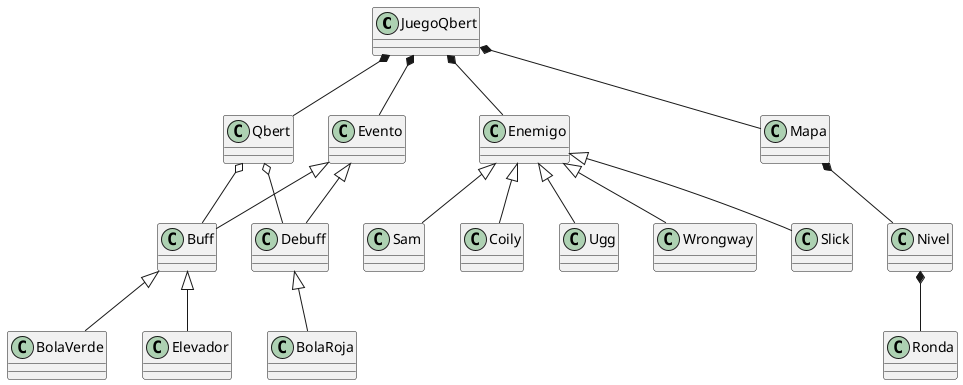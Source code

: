 @startuml Diagrama
Class JuegoQbert
class Qbert
Class Enemigo
Class Coily
Class Ugg
Class Wrongway
Class Slick 
Class Sam
Class Buff
Class Debuff
Class BolaVerde
Class BolaRoja
Class Evento
Class Mapa
Class Elevador
Class Nivel

JuegoQbert *-- Enemigo
JuegoQbert *-- Qbert
JuegoQbert *-- Evento
Evento <|-- Buff
Evento <|-- Debuff
Qbert o-- Buff 
Qbert o-- Debuff
Buff <|-- BolaVerde 
Buff <|-- Elevador 
Debuff <|-- BolaRoja 
Enemigo <|-- Coily
Enemigo <|-- Ugg
Enemigo <|-- Wrongway
Enemigo <|-- Slick
Enemigo <|-- Sam
JuegoQbert *-- Mapa
Mapa *-- Nivel
Nivel *-- Ronda